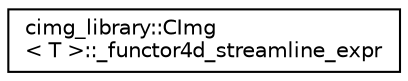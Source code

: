 digraph G
{
  edge [fontname="Helvetica",fontsize="10",labelfontname="Helvetica",labelfontsize="10"];
  node [fontname="Helvetica",fontsize="10",shape=record];
  rankdir="LR";
  Node1 [label="cimg_library::CImg\l\< T \>::_functor4d_streamline_expr",height=0.2,width=0.4,color="black", fillcolor="white", style="filled",URL="$structcimg__library_1_1_c_img_1_1__functor4d__streamline__expr.html"];
}
